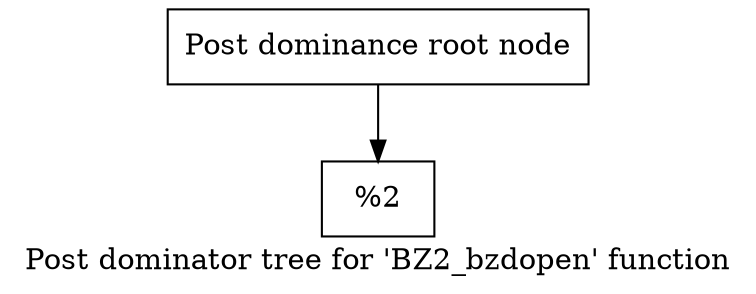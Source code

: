 digraph "Post dominator tree for 'BZ2_bzdopen' function" {
	label="Post dominator tree for 'BZ2_bzdopen' function";

	Node0x10b18f0 [shape=record,label="{Post dominance root node}"];
	Node0x10b18f0 -> Node0x10e6970;
	Node0x10e6970 [shape=record,label="{%2}"];
}
